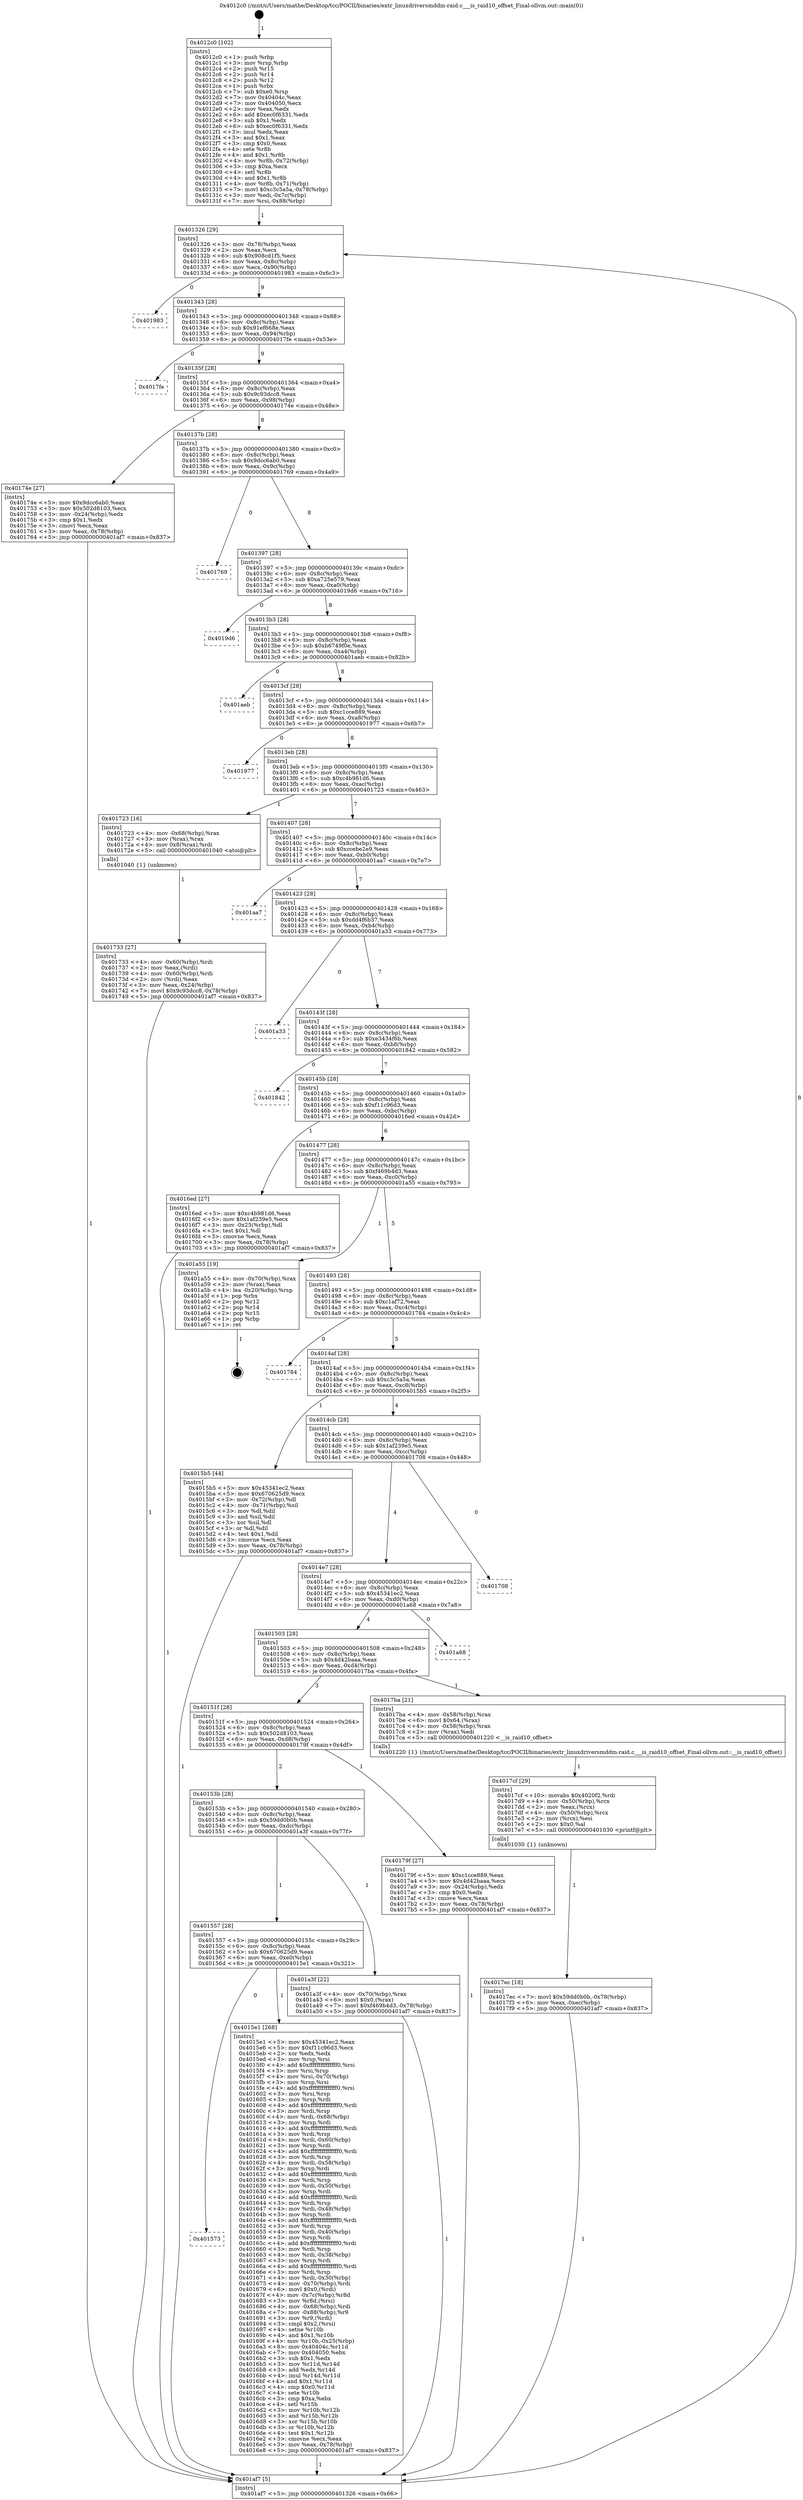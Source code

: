 digraph "0x4012c0" {
  label = "0x4012c0 (/mnt/c/Users/mathe/Desktop/tcc/POCII/binaries/extr_linuxdriversmddm-raid.c___is_raid10_offset_Final-ollvm.out::main(0))"
  labelloc = "t"
  node[shape=record]

  Entry [label="",width=0.3,height=0.3,shape=circle,fillcolor=black,style=filled]
  "0x401326" [label="{
     0x401326 [29]\l
     | [instrs]\l
     &nbsp;&nbsp;0x401326 \<+3\>: mov -0x78(%rbp),%eax\l
     &nbsp;&nbsp;0x401329 \<+2\>: mov %eax,%ecx\l
     &nbsp;&nbsp;0x40132b \<+6\>: sub $0x908cd1f5,%ecx\l
     &nbsp;&nbsp;0x401331 \<+6\>: mov %eax,-0x8c(%rbp)\l
     &nbsp;&nbsp;0x401337 \<+6\>: mov %ecx,-0x90(%rbp)\l
     &nbsp;&nbsp;0x40133d \<+6\>: je 0000000000401983 \<main+0x6c3\>\l
  }"]
  "0x401983" [label="{
     0x401983\l
  }", style=dashed]
  "0x401343" [label="{
     0x401343 [28]\l
     | [instrs]\l
     &nbsp;&nbsp;0x401343 \<+5\>: jmp 0000000000401348 \<main+0x88\>\l
     &nbsp;&nbsp;0x401348 \<+6\>: mov -0x8c(%rbp),%eax\l
     &nbsp;&nbsp;0x40134e \<+5\>: sub $0x91ef668e,%eax\l
     &nbsp;&nbsp;0x401353 \<+6\>: mov %eax,-0x94(%rbp)\l
     &nbsp;&nbsp;0x401359 \<+6\>: je 00000000004017fe \<main+0x53e\>\l
  }"]
  Exit [label="",width=0.3,height=0.3,shape=circle,fillcolor=black,style=filled,peripheries=2]
  "0x4017fe" [label="{
     0x4017fe\l
  }", style=dashed]
  "0x40135f" [label="{
     0x40135f [28]\l
     | [instrs]\l
     &nbsp;&nbsp;0x40135f \<+5\>: jmp 0000000000401364 \<main+0xa4\>\l
     &nbsp;&nbsp;0x401364 \<+6\>: mov -0x8c(%rbp),%eax\l
     &nbsp;&nbsp;0x40136a \<+5\>: sub $0x9c93dcc8,%eax\l
     &nbsp;&nbsp;0x40136f \<+6\>: mov %eax,-0x98(%rbp)\l
     &nbsp;&nbsp;0x401375 \<+6\>: je 000000000040174e \<main+0x48e\>\l
  }"]
  "0x4017ec" [label="{
     0x4017ec [18]\l
     | [instrs]\l
     &nbsp;&nbsp;0x4017ec \<+7\>: movl $0x59dd0b0b,-0x78(%rbp)\l
     &nbsp;&nbsp;0x4017f3 \<+6\>: mov %eax,-0xec(%rbp)\l
     &nbsp;&nbsp;0x4017f9 \<+5\>: jmp 0000000000401af7 \<main+0x837\>\l
  }"]
  "0x40174e" [label="{
     0x40174e [27]\l
     | [instrs]\l
     &nbsp;&nbsp;0x40174e \<+5\>: mov $0x9dcc6ab0,%eax\l
     &nbsp;&nbsp;0x401753 \<+5\>: mov $0x502d8103,%ecx\l
     &nbsp;&nbsp;0x401758 \<+3\>: mov -0x24(%rbp),%edx\l
     &nbsp;&nbsp;0x40175b \<+3\>: cmp $0x1,%edx\l
     &nbsp;&nbsp;0x40175e \<+3\>: cmovl %ecx,%eax\l
     &nbsp;&nbsp;0x401761 \<+3\>: mov %eax,-0x78(%rbp)\l
     &nbsp;&nbsp;0x401764 \<+5\>: jmp 0000000000401af7 \<main+0x837\>\l
  }"]
  "0x40137b" [label="{
     0x40137b [28]\l
     | [instrs]\l
     &nbsp;&nbsp;0x40137b \<+5\>: jmp 0000000000401380 \<main+0xc0\>\l
     &nbsp;&nbsp;0x401380 \<+6\>: mov -0x8c(%rbp),%eax\l
     &nbsp;&nbsp;0x401386 \<+5\>: sub $0x9dcc6ab0,%eax\l
     &nbsp;&nbsp;0x40138b \<+6\>: mov %eax,-0x9c(%rbp)\l
     &nbsp;&nbsp;0x401391 \<+6\>: je 0000000000401769 \<main+0x4a9\>\l
  }"]
  "0x4017cf" [label="{
     0x4017cf [29]\l
     | [instrs]\l
     &nbsp;&nbsp;0x4017cf \<+10\>: movabs $0x4020f2,%rdi\l
     &nbsp;&nbsp;0x4017d9 \<+4\>: mov -0x50(%rbp),%rcx\l
     &nbsp;&nbsp;0x4017dd \<+2\>: mov %eax,(%rcx)\l
     &nbsp;&nbsp;0x4017df \<+4\>: mov -0x50(%rbp),%rcx\l
     &nbsp;&nbsp;0x4017e3 \<+2\>: mov (%rcx),%esi\l
     &nbsp;&nbsp;0x4017e5 \<+2\>: mov $0x0,%al\l
     &nbsp;&nbsp;0x4017e7 \<+5\>: call 0000000000401030 \<printf@plt\>\l
     | [calls]\l
     &nbsp;&nbsp;0x401030 \{1\} (unknown)\l
  }"]
  "0x401769" [label="{
     0x401769\l
  }", style=dashed]
  "0x401397" [label="{
     0x401397 [28]\l
     | [instrs]\l
     &nbsp;&nbsp;0x401397 \<+5\>: jmp 000000000040139c \<main+0xdc\>\l
     &nbsp;&nbsp;0x40139c \<+6\>: mov -0x8c(%rbp),%eax\l
     &nbsp;&nbsp;0x4013a2 \<+5\>: sub $0xa725e579,%eax\l
     &nbsp;&nbsp;0x4013a7 \<+6\>: mov %eax,-0xa0(%rbp)\l
     &nbsp;&nbsp;0x4013ad \<+6\>: je 00000000004019d6 \<main+0x716\>\l
  }"]
  "0x401733" [label="{
     0x401733 [27]\l
     | [instrs]\l
     &nbsp;&nbsp;0x401733 \<+4\>: mov -0x60(%rbp),%rdi\l
     &nbsp;&nbsp;0x401737 \<+2\>: mov %eax,(%rdi)\l
     &nbsp;&nbsp;0x401739 \<+4\>: mov -0x60(%rbp),%rdi\l
     &nbsp;&nbsp;0x40173d \<+2\>: mov (%rdi),%eax\l
     &nbsp;&nbsp;0x40173f \<+3\>: mov %eax,-0x24(%rbp)\l
     &nbsp;&nbsp;0x401742 \<+7\>: movl $0x9c93dcc8,-0x78(%rbp)\l
     &nbsp;&nbsp;0x401749 \<+5\>: jmp 0000000000401af7 \<main+0x837\>\l
  }"]
  "0x4019d6" [label="{
     0x4019d6\l
  }", style=dashed]
  "0x4013b3" [label="{
     0x4013b3 [28]\l
     | [instrs]\l
     &nbsp;&nbsp;0x4013b3 \<+5\>: jmp 00000000004013b8 \<main+0xf8\>\l
     &nbsp;&nbsp;0x4013b8 \<+6\>: mov -0x8c(%rbp),%eax\l
     &nbsp;&nbsp;0x4013be \<+5\>: sub $0xb6749f0e,%eax\l
     &nbsp;&nbsp;0x4013c3 \<+6\>: mov %eax,-0xa4(%rbp)\l
     &nbsp;&nbsp;0x4013c9 \<+6\>: je 0000000000401aeb \<main+0x82b\>\l
  }"]
  "0x401573" [label="{
     0x401573\l
  }", style=dashed]
  "0x401aeb" [label="{
     0x401aeb\l
  }", style=dashed]
  "0x4013cf" [label="{
     0x4013cf [28]\l
     | [instrs]\l
     &nbsp;&nbsp;0x4013cf \<+5\>: jmp 00000000004013d4 \<main+0x114\>\l
     &nbsp;&nbsp;0x4013d4 \<+6\>: mov -0x8c(%rbp),%eax\l
     &nbsp;&nbsp;0x4013da \<+5\>: sub $0xc1cce889,%eax\l
     &nbsp;&nbsp;0x4013df \<+6\>: mov %eax,-0xa8(%rbp)\l
     &nbsp;&nbsp;0x4013e5 \<+6\>: je 0000000000401977 \<main+0x6b7\>\l
  }"]
  "0x4015e1" [label="{
     0x4015e1 [268]\l
     | [instrs]\l
     &nbsp;&nbsp;0x4015e1 \<+5\>: mov $0x45341ec2,%eax\l
     &nbsp;&nbsp;0x4015e6 \<+5\>: mov $0xf11c96d3,%ecx\l
     &nbsp;&nbsp;0x4015eb \<+2\>: xor %edx,%edx\l
     &nbsp;&nbsp;0x4015ed \<+3\>: mov %rsp,%rsi\l
     &nbsp;&nbsp;0x4015f0 \<+4\>: add $0xfffffffffffffff0,%rsi\l
     &nbsp;&nbsp;0x4015f4 \<+3\>: mov %rsi,%rsp\l
     &nbsp;&nbsp;0x4015f7 \<+4\>: mov %rsi,-0x70(%rbp)\l
     &nbsp;&nbsp;0x4015fb \<+3\>: mov %rsp,%rsi\l
     &nbsp;&nbsp;0x4015fe \<+4\>: add $0xfffffffffffffff0,%rsi\l
     &nbsp;&nbsp;0x401602 \<+3\>: mov %rsi,%rsp\l
     &nbsp;&nbsp;0x401605 \<+3\>: mov %rsp,%rdi\l
     &nbsp;&nbsp;0x401608 \<+4\>: add $0xfffffffffffffff0,%rdi\l
     &nbsp;&nbsp;0x40160c \<+3\>: mov %rdi,%rsp\l
     &nbsp;&nbsp;0x40160f \<+4\>: mov %rdi,-0x68(%rbp)\l
     &nbsp;&nbsp;0x401613 \<+3\>: mov %rsp,%rdi\l
     &nbsp;&nbsp;0x401616 \<+4\>: add $0xfffffffffffffff0,%rdi\l
     &nbsp;&nbsp;0x40161a \<+3\>: mov %rdi,%rsp\l
     &nbsp;&nbsp;0x40161d \<+4\>: mov %rdi,-0x60(%rbp)\l
     &nbsp;&nbsp;0x401621 \<+3\>: mov %rsp,%rdi\l
     &nbsp;&nbsp;0x401624 \<+4\>: add $0xfffffffffffffff0,%rdi\l
     &nbsp;&nbsp;0x401628 \<+3\>: mov %rdi,%rsp\l
     &nbsp;&nbsp;0x40162b \<+4\>: mov %rdi,-0x58(%rbp)\l
     &nbsp;&nbsp;0x40162f \<+3\>: mov %rsp,%rdi\l
     &nbsp;&nbsp;0x401632 \<+4\>: add $0xfffffffffffffff0,%rdi\l
     &nbsp;&nbsp;0x401636 \<+3\>: mov %rdi,%rsp\l
     &nbsp;&nbsp;0x401639 \<+4\>: mov %rdi,-0x50(%rbp)\l
     &nbsp;&nbsp;0x40163d \<+3\>: mov %rsp,%rdi\l
     &nbsp;&nbsp;0x401640 \<+4\>: add $0xfffffffffffffff0,%rdi\l
     &nbsp;&nbsp;0x401644 \<+3\>: mov %rdi,%rsp\l
     &nbsp;&nbsp;0x401647 \<+4\>: mov %rdi,-0x48(%rbp)\l
     &nbsp;&nbsp;0x40164b \<+3\>: mov %rsp,%rdi\l
     &nbsp;&nbsp;0x40164e \<+4\>: add $0xfffffffffffffff0,%rdi\l
     &nbsp;&nbsp;0x401652 \<+3\>: mov %rdi,%rsp\l
     &nbsp;&nbsp;0x401655 \<+4\>: mov %rdi,-0x40(%rbp)\l
     &nbsp;&nbsp;0x401659 \<+3\>: mov %rsp,%rdi\l
     &nbsp;&nbsp;0x40165c \<+4\>: add $0xfffffffffffffff0,%rdi\l
     &nbsp;&nbsp;0x401660 \<+3\>: mov %rdi,%rsp\l
     &nbsp;&nbsp;0x401663 \<+4\>: mov %rdi,-0x38(%rbp)\l
     &nbsp;&nbsp;0x401667 \<+3\>: mov %rsp,%rdi\l
     &nbsp;&nbsp;0x40166a \<+4\>: add $0xfffffffffffffff0,%rdi\l
     &nbsp;&nbsp;0x40166e \<+3\>: mov %rdi,%rsp\l
     &nbsp;&nbsp;0x401671 \<+4\>: mov %rdi,-0x30(%rbp)\l
     &nbsp;&nbsp;0x401675 \<+4\>: mov -0x70(%rbp),%rdi\l
     &nbsp;&nbsp;0x401679 \<+6\>: movl $0x0,(%rdi)\l
     &nbsp;&nbsp;0x40167f \<+4\>: mov -0x7c(%rbp),%r8d\l
     &nbsp;&nbsp;0x401683 \<+3\>: mov %r8d,(%rsi)\l
     &nbsp;&nbsp;0x401686 \<+4\>: mov -0x68(%rbp),%rdi\l
     &nbsp;&nbsp;0x40168a \<+7\>: mov -0x88(%rbp),%r9\l
     &nbsp;&nbsp;0x401691 \<+3\>: mov %r9,(%rdi)\l
     &nbsp;&nbsp;0x401694 \<+3\>: cmpl $0x2,(%rsi)\l
     &nbsp;&nbsp;0x401697 \<+4\>: setne %r10b\l
     &nbsp;&nbsp;0x40169b \<+4\>: and $0x1,%r10b\l
     &nbsp;&nbsp;0x40169f \<+4\>: mov %r10b,-0x25(%rbp)\l
     &nbsp;&nbsp;0x4016a3 \<+8\>: mov 0x40404c,%r11d\l
     &nbsp;&nbsp;0x4016ab \<+7\>: mov 0x404050,%ebx\l
     &nbsp;&nbsp;0x4016b2 \<+3\>: sub $0x1,%edx\l
     &nbsp;&nbsp;0x4016b5 \<+3\>: mov %r11d,%r14d\l
     &nbsp;&nbsp;0x4016b8 \<+3\>: add %edx,%r14d\l
     &nbsp;&nbsp;0x4016bb \<+4\>: imul %r14d,%r11d\l
     &nbsp;&nbsp;0x4016bf \<+4\>: and $0x1,%r11d\l
     &nbsp;&nbsp;0x4016c3 \<+4\>: cmp $0x0,%r11d\l
     &nbsp;&nbsp;0x4016c7 \<+4\>: sete %r10b\l
     &nbsp;&nbsp;0x4016cb \<+3\>: cmp $0xa,%ebx\l
     &nbsp;&nbsp;0x4016ce \<+4\>: setl %r15b\l
     &nbsp;&nbsp;0x4016d2 \<+3\>: mov %r10b,%r12b\l
     &nbsp;&nbsp;0x4016d5 \<+3\>: and %r15b,%r12b\l
     &nbsp;&nbsp;0x4016d8 \<+3\>: xor %r15b,%r10b\l
     &nbsp;&nbsp;0x4016db \<+3\>: or %r10b,%r12b\l
     &nbsp;&nbsp;0x4016de \<+4\>: test $0x1,%r12b\l
     &nbsp;&nbsp;0x4016e2 \<+3\>: cmovne %ecx,%eax\l
     &nbsp;&nbsp;0x4016e5 \<+3\>: mov %eax,-0x78(%rbp)\l
     &nbsp;&nbsp;0x4016e8 \<+5\>: jmp 0000000000401af7 \<main+0x837\>\l
  }"]
  "0x401977" [label="{
     0x401977\l
  }", style=dashed]
  "0x4013eb" [label="{
     0x4013eb [28]\l
     | [instrs]\l
     &nbsp;&nbsp;0x4013eb \<+5\>: jmp 00000000004013f0 \<main+0x130\>\l
     &nbsp;&nbsp;0x4013f0 \<+6\>: mov -0x8c(%rbp),%eax\l
     &nbsp;&nbsp;0x4013f6 \<+5\>: sub $0xc4b981d6,%eax\l
     &nbsp;&nbsp;0x4013fb \<+6\>: mov %eax,-0xac(%rbp)\l
     &nbsp;&nbsp;0x401401 \<+6\>: je 0000000000401723 \<main+0x463\>\l
  }"]
  "0x401557" [label="{
     0x401557 [28]\l
     | [instrs]\l
     &nbsp;&nbsp;0x401557 \<+5\>: jmp 000000000040155c \<main+0x29c\>\l
     &nbsp;&nbsp;0x40155c \<+6\>: mov -0x8c(%rbp),%eax\l
     &nbsp;&nbsp;0x401562 \<+5\>: sub $0x670625d9,%eax\l
     &nbsp;&nbsp;0x401567 \<+6\>: mov %eax,-0xe0(%rbp)\l
     &nbsp;&nbsp;0x40156d \<+6\>: je 00000000004015e1 \<main+0x321\>\l
  }"]
  "0x401723" [label="{
     0x401723 [16]\l
     | [instrs]\l
     &nbsp;&nbsp;0x401723 \<+4\>: mov -0x68(%rbp),%rax\l
     &nbsp;&nbsp;0x401727 \<+3\>: mov (%rax),%rax\l
     &nbsp;&nbsp;0x40172a \<+4\>: mov 0x8(%rax),%rdi\l
     &nbsp;&nbsp;0x40172e \<+5\>: call 0000000000401040 \<atoi@plt\>\l
     | [calls]\l
     &nbsp;&nbsp;0x401040 \{1\} (unknown)\l
  }"]
  "0x401407" [label="{
     0x401407 [28]\l
     | [instrs]\l
     &nbsp;&nbsp;0x401407 \<+5\>: jmp 000000000040140c \<main+0x14c\>\l
     &nbsp;&nbsp;0x40140c \<+6\>: mov -0x8c(%rbp),%eax\l
     &nbsp;&nbsp;0x401412 \<+5\>: sub $0xccebe2e9,%eax\l
     &nbsp;&nbsp;0x401417 \<+6\>: mov %eax,-0xb0(%rbp)\l
     &nbsp;&nbsp;0x40141d \<+6\>: je 0000000000401aa7 \<main+0x7e7\>\l
  }"]
  "0x401a3f" [label="{
     0x401a3f [22]\l
     | [instrs]\l
     &nbsp;&nbsp;0x401a3f \<+4\>: mov -0x70(%rbp),%rax\l
     &nbsp;&nbsp;0x401a43 \<+6\>: movl $0x0,(%rax)\l
     &nbsp;&nbsp;0x401a49 \<+7\>: movl $0xf469b4d3,-0x78(%rbp)\l
     &nbsp;&nbsp;0x401a50 \<+5\>: jmp 0000000000401af7 \<main+0x837\>\l
  }"]
  "0x401aa7" [label="{
     0x401aa7\l
  }", style=dashed]
  "0x401423" [label="{
     0x401423 [28]\l
     | [instrs]\l
     &nbsp;&nbsp;0x401423 \<+5\>: jmp 0000000000401428 \<main+0x168\>\l
     &nbsp;&nbsp;0x401428 \<+6\>: mov -0x8c(%rbp),%eax\l
     &nbsp;&nbsp;0x40142e \<+5\>: sub $0xdd4f6b37,%eax\l
     &nbsp;&nbsp;0x401433 \<+6\>: mov %eax,-0xb4(%rbp)\l
     &nbsp;&nbsp;0x401439 \<+6\>: je 0000000000401a33 \<main+0x773\>\l
  }"]
  "0x40153b" [label="{
     0x40153b [28]\l
     | [instrs]\l
     &nbsp;&nbsp;0x40153b \<+5\>: jmp 0000000000401540 \<main+0x280\>\l
     &nbsp;&nbsp;0x401540 \<+6\>: mov -0x8c(%rbp),%eax\l
     &nbsp;&nbsp;0x401546 \<+5\>: sub $0x59dd0b0b,%eax\l
     &nbsp;&nbsp;0x40154b \<+6\>: mov %eax,-0xdc(%rbp)\l
     &nbsp;&nbsp;0x401551 \<+6\>: je 0000000000401a3f \<main+0x77f\>\l
  }"]
  "0x401a33" [label="{
     0x401a33\l
  }", style=dashed]
  "0x40143f" [label="{
     0x40143f [28]\l
     | [instrs]\l
     &nbsp;&nbsp;0x40143f \<+5\>: jmp 0000000000401444 \<main+0x184\>\l
     &nbsp;&nbsp;0x401444 \<+6\>: mov -0x8c(%rbp),%eax\l
     &nbsp;&nbsp;0x40144a \<+5\>: sub $0xe3434f6b,%eax\l
     &nbsp;&nbsp;0x40144f \<+6\>: mov %eax,-0xb8(%rbp)\l
     &nbsp;&nbsp;0x401455 \<+6\>: je 0000000000401842 \<main+0x582\>\l
  }"]
  "0x40179f" [label="{
     0x40179f [27]\l
     | [instrs]\l
     &nbsp;&nbsp;0x40179f \<+5\>: mov $0xc1cce889,%eax\l
     &nbsp;&nbsp;0x4017a4 \<+5\>: mov $0x4d42baaa,%ecx\l
     &nbsp;&nbsp;0x4017a9 \<+3\>: mov -0x24(%rbp),%edx\l
     &nbsp;&nbsp;0x4017ac \<+3\>: cmp $0x0,%edx\l
     &nbsp;&nbsp;0x4017af \<+3\>: cmove %ecx,%eax\l
     &nbsp;&nbsp;0x4017b2 \<+3\>: mov %eax,-0x78(%rbp)\l
     &nbsp;&nbsp;0x4017b5 \<+5\>: jmp 0000000000401af7 \<main+0x837\>\l
  }"]
  "0x401842" [label="{
     0x401842\l
  }", style=dashed]
  "0x40145b" [label="{
     0x40145b [28]\l
     | [instrs]\l
     &nbsp;&nbsp;0x40145b \<+5\>: jmp 0000000000401460 \<main+0x1a0\>\l
     &nbsp;&nbsp;0x401460 \<+6\>: mov -0x8c(%rbp),%eax\l
     &nbsp;&nbsp;0x401466 \<+5\>: sub $0xf11c96d3,%eax\l
     &nbsp;&nbsp;0x40146b \<+6\>: mov %eax,-0xbc(%rbp)\l
     &nbsp;&nbsp;0x401471 \<+6\>: je 00000000004016ed \<main+0x42d\>\l
  }"]
  "0x40151f" [label="{
     0x40151f [28]\l
     | [instrs]\l
     &nbsp;&nbsp;0x40151f \<+5\>: jmp 0000000000401524 \<main+0x264\>\l
     &nbsp;&nbsp;0x401524 \<+6\>: mov -0x8c(%rbp),%eax\l
     &nbsp;&nbsp;0x40152a \<+5\>: sub $0x502d8103,%eax\l
     &nbsp;&nbsp;0x40152f \<+6\>: mov %eax,-0xd8(%rbp)\l
     &nbsp;&nbsp;0x401535 \<+6\>: je 000000000040179f \<main+0x4df\>\l
  }"]
  "0x4016ed" [label="{
     0x4016ed [27]\l
     | [instrs]\l
     &nbsp;&nbsp;0x4016ed \<+5\>: mov $0xc4b981d6,%eax\l
     &nbsp;&nbsp;0x4016f2 \<+5\>: mov $0x1af239e5,%ecx\l
     &nbsp;&nbsp;0x4016f7 \<+3\>: mov -0x25(%rbp),%dl\l
     &nbsp;&nbsp;0x4016fa \<+3\>: test $0x1,%dl\l
     &nbsp;&nbsp;0x4016fd \<+3\>: cmovne %ecx,%eax\l
     &nbsp;&nbsp;0x401700 \<+3\>: mov %eax,-0x78(%rbp)\l
     &nbsp;&nbsp;0x401703 \<+5\>: jmp 0000000000401af7 \<main+0x837\>\l
  }"]
  "0x401477" [label="{
     0x401477 [28]\l
     | [instrs]\l
     &nbsp;&nbsp;0x401477 \<+5\>: jmp 000000000040147c \<main+0x1bc\>\l
     &nbsp;&nbsp;0x40147c \<+6\>: mov -0x8c(%rbp),%eax\l
     &nbsp;&nbsp;0x401482 \<+5\>: sub $0xf469b4d3,%eax\l
     &nbsp;&nbsp;0x401487 \<+6\>: mov %eax,-0xc0(%rbp)\l
     &nbsp;&nbsp;0x40148d \<+6\>: je 0000000000401a55 \<main+0x795\>\l
  }"]
  "0x4017ba" [label="{
     0x4017ba [21]\l
     | [instrs]\l
     &nbsp;&nbsp;0x4017ba \<+4\>: mov -0x58(%rbp),%rax\l
     &nbsp;&nbsp;0x4017be \<+6\>: movl $0x64,(%rax)\l
     &nbsp;&nbsp;0x4017c4 \<+4\>: mov -0x58(%rbp),%rax\l
     &nbsp;&nbsp;0x4017c8 \<+2\>: mov (%rax),%edi\l
     &nbsp;&nbsp;0x4017ca \<+5\>: call 0000000000401220 \<__is_raid10_offset\>\l
     | [calls]\l
     &nbsp;&nbsp;0x401220 \{1\} (/mnt/c/Users/mathe/Desktop/tcc/POCII/binaries/extr_linuxdriversmddm-raid.c___is_raid10_offset_Final-ollvm.out::__is_raid10_offset)\l
  }"]
  "0x401a55" [label="{
     0x401a55 [19]\l
     | [instrs]\l
     &nbsp;&nbsp;0x401a55 \<+4\>: mov -0x70(%rbp),%rax\l
     &nbsp;&nbsp;0x401a59 \<+2\>: mov (%rax),%eax\l
     &nbsp;&nbsp;0x401a5b \<+4\>: lea -0x20(%rbp),%rsp\l
     &nbsp;&nbsp;0x401a5f \<+1\>: pop %rbx\l
     &nbsp;&nbsp;0x401a60 \<+2\>: pop %r12\l
     &nbsp;&nbsp;0x401a62 \<+2\>: pop %r14\l
     &nbsp;&nbsp;0x401a64 \<+2\>: pop %r15\l
     &nbsp;&nbsp;0x401a66 \<+1\>: pop %rbp\l
     &nbsp;&nbsp;0x401a67 \<+1\>: ret\l
  }"]
  "0x401493" [label="{
     0x401493 [28]\l
     | [instrs]\l
     &nbsp;&nbsp;0x401493 \<+5\>: jmp 0000000000401498 \<main+0x1d8\>\l
     &nbsp;&nbsp;0x401498 \<+6\>: mov -0x8c(%rbp),%eax\l
     &nbsp;&nbsp;0x40149e \<+5\>: sub $0xc1af72,%eax\l
     &nbsp;&nbsp;0x4014a3 \<+6\>: mov %eax,-0xc4(%rbp)\l
     &nbsp;&nbsp;0x4014a9 \<+6\>: je 0000000000401784 \<main+0x4c4\>\l
  }"]
  "0x401503" [label="{
     0x401503 [28]\l
     | [instrs]\l
     &nbsp;&nbsp;0x401503 \<+5\>: jmp 0000000000401508 \<main+0x248\>\l
     &nbsp;&nbsp;0x401508 \<+6\>: mov -0x8c(%rbp),%eax\l
     &nbsp;&nbsp;0x40150e \<+5\>: sub $0x4d42baaa,%eax\l
     &nbsp;&nbsp;0x401513 \<+6\>: mov %eax,-0xd4(%rbp)\l
     &nbsp;&nbsp;0x401519 \<+6\>: je 00000000004017ba \<main+0x4fa\>\l
  }"]
  "0x401784" [label="{
     0x401784\l
  }", style=dashed]
  "0x4014af" [label="{
     0x4014af [28]\l
     | [instrs]\l
     &nbsp;&nbsp;0x4014af \<+5\>: jmp 00000000004014b4 \<main+0x1f4\>\l
     &nbsp;&nbsp;0x4014b4 \<+6\>: mov -0x8c(%rbp),%eax\l
     &nbsp;&nbsp;0x4014ba \<+5\>: sub $0xc3c5a5a,%eax\l
     &nbsp;&nbsp;0x4014bf \<+6\>: mov %eax,-0xc8(%rbp)\l
     &nbsp;&nbsp;0x4014c5 \<+6\>: je 00000000004015b5 \<main+0x2f5\>\l
  }"]
  "0x401a68" [label="{
     0x401a68\l
  }", style=dashed]
  "0x4015b5" [label="{
     0x4015b5 [44]\l
     | [instrs]\l
     &nbsp;&nbsp;0x4015b5 \<+5\>: mov $0x45341ec2,%eax\l
     &nbsp;&nbsp;0x4015ba \<+5\>: mov $0x670625d9,%ecx\l
     &nbsp;&nbsp;0x4015bf \<+3\>: mov -0x72(%rbp),%dl\l
     &nbsp;&nbsp;0x4015c2 \<+4\>: mov -0x71(%rbp),%sil\l
     &nbsp;&nbsp;0x4015c6 \<+3\>: mov %dl,%dil\l
     &nbsp;&nbsp;0x4015c9 \<+3\>: and %sil,%dil\l
     &nbsp;&nbsp;0x4015cc \<+3\>: xor %sil,%dl\l
     &nbsp;&nbsp;0x4015cf \<+3\>: or %dl,%dil\l
     &nbsp;&nbsp;0x4015d2 \<+4\>: test $0x1,%dil\l
     &nbsp;&nbsp;0x4015d6 \<+3\>: cmovne %ecx,%eax\l
     &nbsp;&nbsp;0x4015d9 \<+3\>: mov %eax,-0x78(%rbp)\l
     &nbsp;&nbsp;0x4015dc \<+5\>: jmp 0000000000401af7 \<main+0x837\>\l
  }"]
  "0x4014cb" [label="{
     0x4014cb [28]\l
     | [instrs]\l
     &nbsp;&nbsp;0x4014cb \<+5\>: jmp 00000000004014d0 \<main+0x210\>\l
     &nbsp;&nbsp;0x4014d0 \<+6\>: mov -0x8c(%rbp),%eax\l
     &nbsp;&nbsp;0x4014d6 \<+5\>: sub $0x1af239e5,%eax\l
     &nbsp;&nbsp;0x4014db \<+6\>: mov %eax,-0xcc(%rbp)\l
     &nbsp;&nbsp;0x4014e1 \<+6\>: je 0000000000401708 \<main+0x448\>\l
  }"]
  "0x401af7" [label="{
     0x401af7 [5]\l
     | [instrs]\l
     &nbsp;&nbsp;0x401af7 \<+5\>: jmp 0000000000401326 \<main+0x66\>\l
  }"]
  "0x4012c0" [label="{
     0x4012c0 [102]\l
     | [instrs]\l
     &nbsp;&nbsp;0x4012c0 \<+1\>: push %rbp\l
     &nbsp;&nbsp;0x4012c1 \<+3\>: mov %rsp,%rbp\l
     &nbsp;&nbsp;0x4012c4 \<+2\>: push %r15\l
     &nbsp;&nbsp;0x4012c6 \<+2\>: push %r14\l
     &nbsp;&nbsp;0x4012c8 \<+2\>: push %r12\l
     &nbsp;&nbsp;0x4012ca \<+1\>: push %rbx\l
     &nbsp;&nbsp;0x4012cb \<+7\>: sub $0xe0,%rsp\l
     &nbsp;&nbsp;0x4012d2 \<+7\>: mov 0x40404c,%eax\l
     &nbsp;&nbsp;0x4012d9 \<+7\>: mov 0x404050,%ecx\l
     &nbsp;&nbsp;0x4012e0 \<+2\>: mov %eax,%edx\l
     &nbsp;&nbsp;0x4012e2 \<+6\>: add $0xec0f6331,%edx\l
     &nbsp;&nbsp;0x4012e8 \<+3\>: sub $0x1,%edx\l
     &nbsp;&nbsp;0x4012eb \<+6\>: sub $0xec0f6331,%edx\l
     &nbsp;&nbsp;0x4012f1 \<+3\>: imul %edx,%eax\l
     &nbsp;&nbsp;0x4012f4 \<+3\>: and $0x1,%eax\l
     &nbsp;&nbsp;0x4012f7 \<+3\>: cmp $0x0,%eax\l
     &nbsp;&nbsp;0x4012fa \<+4\>: sete %r8b\l
     &nbsp;&nbsp;0x4012fe \<+4\>: and $0x1,%r8b\l
     &nbsp;&nbsp;0x401302 \<+4\>: mov %r8b,-0x72(%rbp)\l
     &nbsp;&nbsp;0x401306 \<+3\>: cmp $0xa,%ecx\l
     &nbsp;&nbsp;0x401309 \<+4\>: setl %r8b\l
     &nbsp;&nbsp;0x40130d \<+4\>: and $0x1,%r8b\l
     &nbsp;&nbsp;0x401311 \<+4\>: mov %r8b,-0x71(%rbp)\l
     &nbsp;&nbsp;0x401315 \<+7\>: movl $0xc3c5a5a,-0x78(%rbp)\l
     &nbsp;&nbsp;0x40131c \<+3\>: mov %edi,-0x7c(%rbp)\l
     &nbsp;&nbsp;0x40131f \<+7\>: mov %rsi,-0x88(%rbp)\l
  }"]
  "0x4014e7" [label="{
     0x4014e7 [28]\l
     | [instrs]\l
     &nbsp;&nbsp;0x4014e7 \<+5\>: jmp 00000000004014ec \<main+0x22c\>\l
     &nbsp;&nbsp;0x4014ec \<+6\>: mov -0x8c(%rbp),%eax\l
     &nbsp;&nbsp;0x4014f2 \<+5\>: sub $0x45341ec2,%eax\l
     &nbsp;&nbsp;0x4014f7 \<+6\>: mov %eax,-0xd0(%rbp)\l
     &nbsp;&nbsp;0x4014fd \<+6\>: je 0000000000401a68 \<main+0x7a8\>\l
  }"]
  "0x401708" [label="{
     0x401708\l
  }", style=dashed]
  Entry -> "0x4012c0" [label=" 1"]
  "0x401326" -> "0x401983" [label=" 0"]
  "0x401326" -> "0x401343" [label=" 9"]
  "0x401a55" -> Exit [label=" 1"]
  "0x401343" -> "0x4017fe" [label=" 0"]
  "0x401343" -> "0x40135f" [label=" 9"]
  "0x401a3f" -> "0x401af7" [label=" 1"]
  "0x40135f" -> "0x40174e" [label=" 1"]
  "0x40135f" -> "0x40137b" [label=" 8"]
  "0x4017ec" -> "0x401af7" [label=" 1"]
  "0x40137b" -> "0x401769" [label=" 0"]
  "0x40137b" -> "0x401397" [label=" 8"]
  "0x4017cf" -> "0x4017ec" [label=" 1"]
  "0x401397" -> "0x4019d6" [label=" 0"]
  "0x401397" -> "0x4013b3" [label=" 8"]
  "0x4017ba" -> "0x4017cf" [label=" 1"]
  "0x4013b3" -> "0x401aeb" [label=" 0"]
  "0x4013b3" -> "0x4013cf" [label=" 8"]
  "0x40174e" -> "0x401af7" [label=" 1"]
  "0x4013cf" -> "0x401977" [label=" 0"]
  "0x4013cf" -> "0x4013eb" [label=" 8"]
  "0x401733" -> "0x401af7" [label=" 1"]
  "0x4013eb" -> "0x401723" [label=" 1"]
  "0x4013eb" -> "0x401407" [label=" 7"]
  "0x4016ed" -> "0x401af7" [label=" 1"]
  "0x401407" -> "0x401aa7" [label=" 0"]
  "0x401407" -> "0x401423" [label=" 7"]
  "0x4015e1" -> "0x401af7" [label=" 1"]
  "0x401423" -> "0x401a33" [label=" 0"]
  "0x401423" -> "0x40143f" [label=" 7"]
  "0x401557" -> "0x401573" [label=" 0"]
  "0x40143f" -> "0x401842" [label=" 0"]
  "0x40143f" -> "0x40145b" [label=" 7"]
  "0x401557" -> "0x4015e1" [label=" 1"]
  "0x40145b" -> "0x4016ed" [label=" 1"]
  "0x40145b" -> "0x401477" [label=" 6"]
  "0x40153b" -> "0x401557" [label=" 1"]
  "0x401477" -> "0x401a55" [label=" 1"]
  "0x401477" -> "0x401493" [label=" 5"]
  "0x40153b" -> "0x401a3f" [label=" 1"]
  "0x401493" -> "0x401784" [label=" 0"]
  "0x401493" -> "0x4014af" [label=" 5"]
  "0x40151f" -> "0x40153b" [label=" 2"]
  "0x4014af" -> "0x4015b5" [label=" 1"]
  "0x4014af" -> "0x4014cb" [label=" 4"]
  "0x4015b5" -> "0x401af7" [label=" 1"]
  "0x4012c0" -> "0x401326" [label=" 1"]
  "0x401af7" -> "0x401326" [label=" 8"]
  "0x40151f" -> "0x40179f" [label=" 1"]
  "0x4014cb" -> "0x401708" [label=" 0"]
  "0x4014cb" -> "0x4014e7" [label=" 4"]
  "0x401723" -> "0x401733" [label=" 1"]
  "0x4014e7" -> "0x401a68" [label=" 0"]
  "0x4014e7" -> "0x401503" [label=" 4"]
  "0x40179f" -> "0x401af7" [label=" 1"]
  "0x401503" -> "0x4017ba" [label=" 1"]
  "0x401503" -> "0x40151f" [label=" 3"]
}
